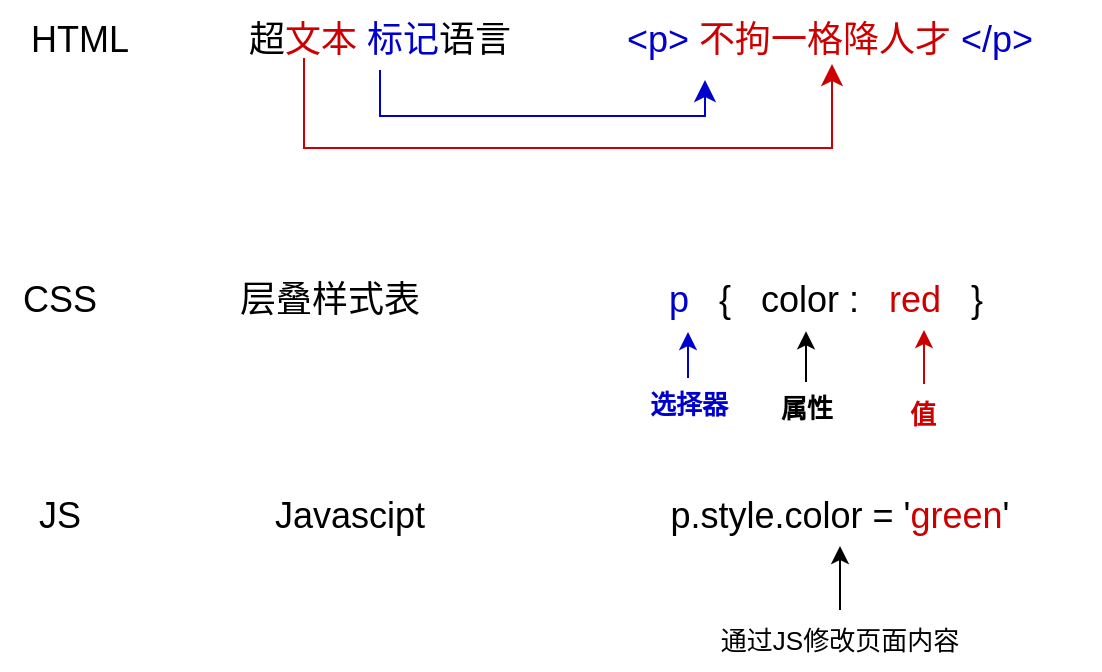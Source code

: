 <mxfile>
    <diagram id="EW9ChkyUzvkF7Ae6N6rX" name="第 1 页">
        <mxGraphModel dx="780" dy="444" grid="1" gridSize="10" guides="1" tooltips="1" connect="1" arrows="1" fold="1" page="1" pageScale="1" pageWidth="827" pageHeight="1169" background="#ffffff" math="0" shadow="0">
            <root>
                <mxCell id="0"/>
                <mxCell id="1" parent="0"/>
                <mxCell id="2" value="HTML" style="text;html=1;strokeColor=none;fillColor=none;align=center;verticalAlign=middle;whiteSpace=wrap;rounded=0;strokeWidth=4;fontSize=18;fontColor=#000000;" vertex="1" parent="1">
                    <mxGeometry x="80" y="50" width="60" height="30" as="geometry"/>
                </mxCell>
                <mxCell id="3" value="CSS" style="text;html=1;strokeColor=none;fillColor=none;align=center;verticalAlign=middle;whiteSpace=wrap;rounded=0;strokeWidth=4;fontSize=18;fontColor=#000000;" vertex="1" parent="1">
                    <mxGeometry x="70" y="180" width="60" height="30" as="geometry"/>
                </mxCell>
                <mxCell id="4" value="JS" style="text;html=1;strokeColor=none;fillColor=none;align=center;verticalAlign=middle;whiteSpace=wrap;rounded=0;strokeWidth=4;fontSize=18;fontColor=#000000;" vertex="1" parent="1">
                    <mxGeometry x="70" y="288" width="60" height="30" as="geometry"/>
                </mxCell>
                <mxCell id="5" value="超&lt;font color=&quot;#cc0000&quot;&gt;文本 &lt;/font&gt;&lt;font color=&quot;#0000cc&quot;&gt;标记&lt;/font&gt;语言" style="text;html=1;strokeColor=none;fillColor=none;align=center;verticalAlign=middle;whiteSpace=wrap;rounded=0;strokeWidth=4;fontSize=18;fontColor=#000000;" vertex="1" parent="1">
                    <mxGeometry x="180" y="50" width="160" height="30" as="geometry"/>
                </mxCell>
                <mxCell id="6" value="层叠样式表" style="text;html=1;strokeColor=none;fillColor=none;align=center;verticalAlign=middle;whiteSpace=wrap;rounded=0;strokeWidth=4;fontSize=18;fontColor=#000000;" vertex="1" parent="1">
                    <mxGeometry x="170" y="180" width="130" height="30" as="geometry"/>
                </mxCell>
                <mxCell id="7" value="Javascipt" style="text;html=1;strokeColor=none;fillColor=none;align=center;verticalAlign=middle;whiteSpace=wrap;rounded=0;strokeWidth=4;fontSize=18;fontColor=#000000;" vertex="1" parent="1">
                    <mxGeometry x="180" y="288" width="130" height="30" as="geometry"/>
                </mxCell>
                <mxCell id="8" value="p.style.color = '&lt;font color=&quot;#cc0000&quot;&gt;green&lt;/font&gt;'" style="text;html=1;strokeColor=none;fillColor=none;align=center;verticalAlign=middle;whiteSpace=wrap;rounded=0;strokeWidth=4;fontSize=18;fontColor=#000000;" vertex="1" parent="1">
                    <mxGeometry x="360" y="288" width="260" height="30" as="geometry"/>
                </mxCell>
                <mxCell id="9" value="&lt;font color=&quot;#0000cc&quot;&gt;p&amp;nbsp;&amp;nbsp;&lt;/font&gt; {&amp;nbsp; &amp;nbsp;color :&amp;nbsp; &amp;nbsp;&lt;font color=&quot;#cc0000&quot;&gt;red&amp;nbsp;&amp;nbsp;&lt;/font&gt; }" style="text;html=1;strokeColor=none;fillColor=none;align=center;verticalAlign=middle;whiteSpace=wrap;rounded=0;strokeWidth=4;fontSize=18;fontColor=#000000;" vertex="1" parent="1">
                    <mxGeometry x="385" y="180" width="196" height="30" as="geometry"/>
                </mxCell>
                <mxCell id="10" value="&lt;font color=&quot;#0000cc&quot;&gt;&amp;lt;p&amp;gt;&lt;/font&gt;&amp;nbsp;&lt;font color=&quot;#cc0000&quot;&gt;不拘一格降人才&lt;/font&gt;&amp;nbsp;&lt;font color=&quot;#0000cc&quot;&gt;&amp;lt;/p&amp;gt;&lt;/font&gt;" style="text;html=1;strokeColor=none;fillColor=none;align=center;verticalAlign=middle;whiteSpace=wrap;rounded=0;strokeWidth=4;fontSize=18;fontColor=#000000;" vertex="1" parent="1">
                    <mxGeometry x="360" y="45" width="250" height="40" as="geometry"/>
                </mxCell>
                <mxCell id="12" value="" style="edgeStyle=segmentEdgeStyle;endArrow=classic;html=1;curved=0;rounded=0;endSize=8;startSize=8;fontSize=18;fontColor=#CC0000;entryX=0.25;entryY=1;entryDx=0;entryDy=0;exitX=0.5;exitY=1;exitDx=0;exitDy=0;strokeColor=#0000CC;" edge="1" parent="1" source="5" target="10">
                    <mxGeometry width="50" height="50" relative="1" as="geometry">
                        <mxPoint x="270" y="118" as="sourcePoint"/>
                        <mxPoint x="320" y="68" as="targetPoint"/>
                        <Array as="points">
                            <mxPoint x="260" y="103"/>
                            <mxPoint x="423" y="103"/>
                        </Array>
                    </mxGeometry>
                </mxCell>
                <mxCell id="13" value="" style="edgeStyle=segmentEdgeStyle;endArrow=classic;html=1;curved=0;rounded=0;endSize=8;startSize=8;fontSize=18;fontColor=#CC0000;exitX=0.5;exitY=1;exitDx=0;exitDy=0;strokeColor=#CC0000;" edge="1" parent="1">
                    <mxGeometry width="50" height="50" relative="1" as="geometry">
                        <mxPoint x="222" y="74" as="sourcePoint"/>
                        <mxPoint x="486" y="77" as="targetPoint"/>
                        <Array as="points">
                            <mxPoint x="222" y="119"/>
                            <mxPoint x="486" y="119"/>
                            <mxPoint x="486" y="79"/>
                        </Array>
                    </mxGeometry>
                </mxCell>
                <mxCell id="14" value="选择器" style="text;strokeColor=none;fillColor=none;html=1;fontSize=13;fontStyle=1;verticalAlign=middle;align=center;strokeWidth=4;fontColor=#0000CC;" vertex="1" parent="1">
                    <mxGeometry x="364" y="234" width="100" height="26" as="geometry"/>
                </mxCell>
                <mxCell id="15" value="" style="endArrow=classic;html=1;strokeColor=#0000CC;fontSize=13;fontColor=#0000CC;" edge="1" parent="1" source="14">
                    <mxGeometry width="50" height="50" relative="1" as="geometry">
                        <mxPoint x="373" y="333" as="sourcePoint"/>
                        <mxPoint x="414" y="211" as="targetPoint"/>
                    </mxGeometry>
                </mxCell>
                <mxCell id="16" value="属性" style="text;strokeColor=none;fillColor=none;html=1;fontSize=13;fontStyle=1;verticalAlign=middle;align=center;strokeWidth=4;fontColor=#000000;" vertex="1" parent="1">
                    <mxGeometry x="423" y="236" width="100" height="26" as="geometry"/>
                </mxCell>
                <mxCell id="17" value="值" style="text;strokeColor=none;fillColor=none;html=1;fontSize=13;fontStyle=1;verticalAlign=middle;align=center;strokeWidth=4;fontColor=#CC0000;" vertex="1" parent="1">
                    <mxGeometry x="481" y="239" width="100" height="26" as="geometry"/>
                </mxCell>
                <mxCell id="18" value="" style="endArrow=classic;html=1;strokeColor=#000000;fontSize=13;fontColor=#000000;exitX=0.5;exitY=0;exitDx=0;exitDy=0;entryX=0.449;entryY=1.022;entryDx=0;entryDy=0;entryPerimeter=0;" edge="1" parent="1" source="16" target="9">
                    <mxGeometry width="50" height="50" relative="1" as="geometry">
                        <mxPoint x="373" y="322" as="sourcePoint"/>
                        <mxPoint x="423" y="272" as="targetPoint"/>
                    </mxGeometry>
                </mxCell>
                <mxCell id="19" value="" style="endArrow=classic;html=1;strokeColor=#CC0000;fontSize=13;fontColor=#000000;entryX=0.75;entryY=1;entryDx=0;entryDy=0;" edge="1" parent="1" target="9">
                    <mxGeometry width="50" height="50" relative="1" as="geometry">
                        <mxPoint x="532" y="237" as="sourcePoint"/>
                        <mxPoint x="483.004" y="220.66" as="targetPoint"/>
                    </mxGeometry>
                </mxCell>
                <mxCell id="20" value="通过JS修改页面内容" style="text;html=1;strokeColor=none;fillColor=none;align=center;verticalAlign=middle;whiteSpace=wrap;rounded=0;strokeWidth=4;fontSize=13;fontColor=#000000;" vertex="1" parent="1">
                    <mxGeometry x="380" y="350" width="220" height="30" as="geometry"/>
                </mxCell>
                <mxCell id="21" value="" style="endArrow=classic;html=1;strokeColor=#000000;fontSize=13;fontColor=#000000;exitX=0.5;exitY=0;exitDx=0;exitDy=0;entryX=0.5;entryY=1;entryDx=0;entryDy=0;" edge="1" parent="1" source="20" target="8">
                    <mxGeometry width="50" height="50" relative="1" as="geometry">
                        <mxPoint x="370" y="270" as="sourcePoint"/>
                        <mxPoint x="420" y="220" as="targetPoint"/>
                    </mxGeometry>
                </mxCell>
            </root>
        </mxGraphModel>
    </diagram>
</mxfile>